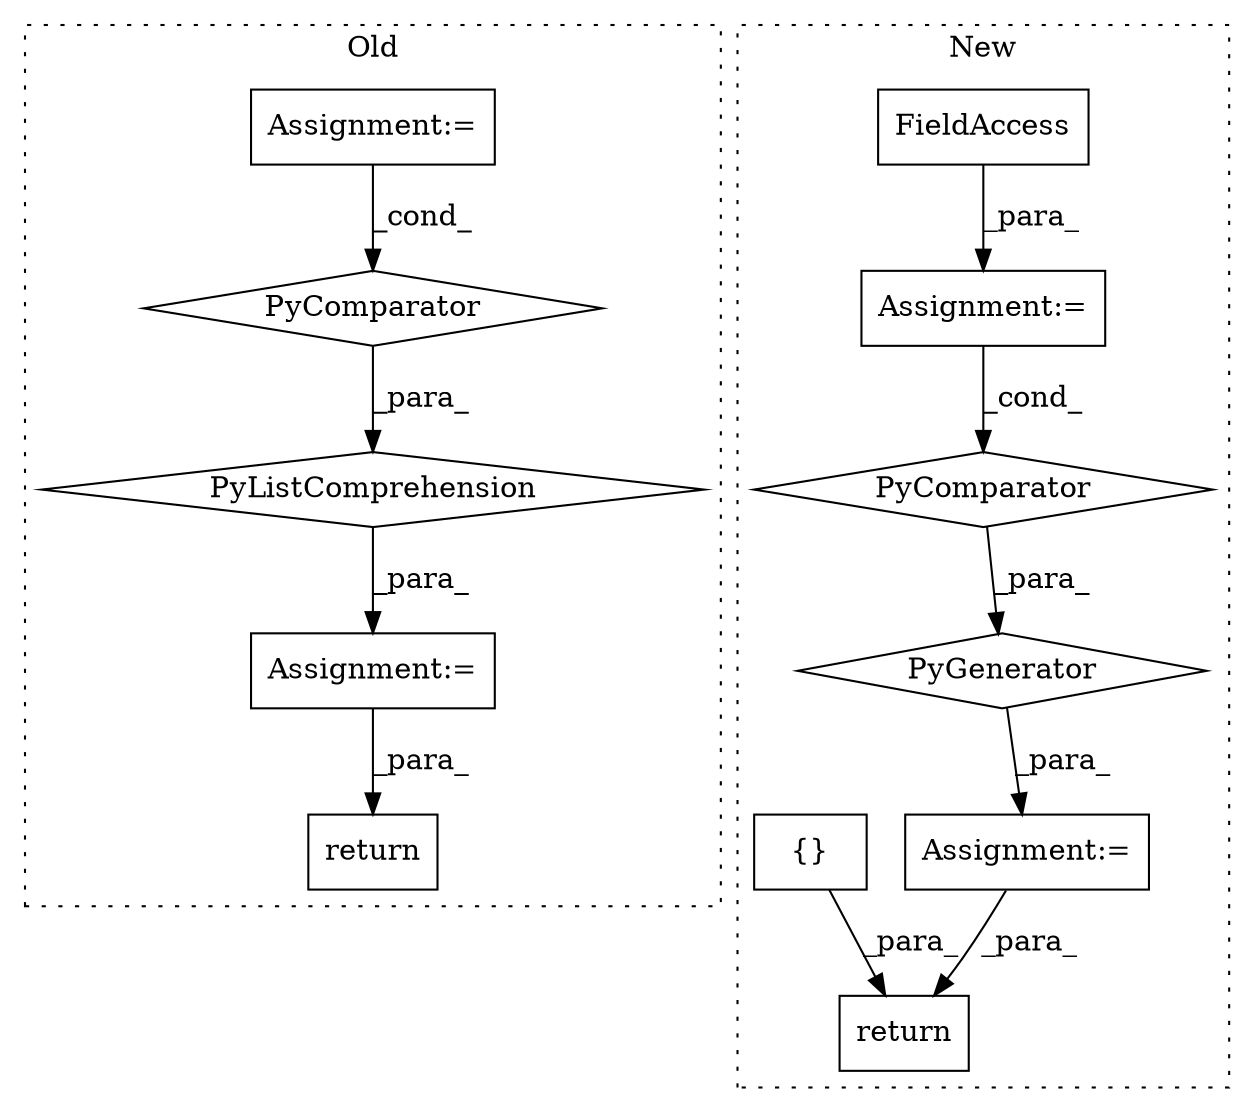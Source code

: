 digraph G {
subgraph cluster0 {
1 [label="return" a="41" s="2631" l="7" shape="box"];
6 [label="Assignment:=" a="7" s="2374" l="1" shape="box"];
7 [label="Assignment:=" a="7" s="2328" l="1" shape="box"];
9 [label="PyComparator" a="113" s="2491" l="17" shape="diamond"];
10 [label="PyListComprehension" a="109" s="2413" l="103" shape="diamond"];
label = "Old";
style="dotted";
}
subgraph cluster1 {
2 [label="PyGenerator" a="107" s="2597" l="127" shape="diamond"];
3 [label="Assignment:=" a="7" s="2672" l="46" shape="box"];
4 [label="PyComparator" a="113" s="2672" l="46" shape="diamond"];
5 [label="return" a="41" s="2768" l="7" shape="box"];
8 [label="Assignment:=" a="7" s="2580" l="1" shape="box"];
11 [label="FieldAccess" a="22" s="2679" l="14" shape="box"];
12 [label="{}" a="4" s="2744,2749" l="1,1" shape="box"];
label = "New";
style="dotted";
}
2 -> 8 [label="_para_"];
3 -> 4 [label="_cond_"];
4 -> 2 [label="_para_"];
6 -> 1 [label="_para_"];
7 -> 9 [label="_cond_"];
8 -> 5 [label="_para_"];
9 -> 10 [label="_para_"];
10 -> 6 [label="_para_"];
11 -> 3 [label="_para_"];
12 -> 5 [label="_para_"];
}